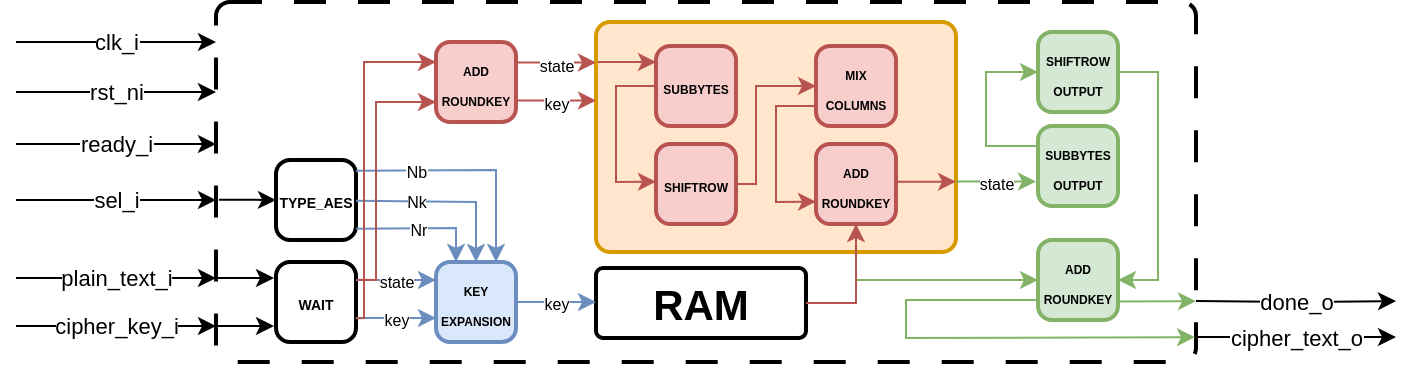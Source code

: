 <mxfile version="21.2.1" type="device">
  <diagram name="Page-1" id="syowfsKHFsxV_Me51-SX">
    <mxGraphModel dx="1123" dy="401" grid="0" gridSize="5" guides="1" tooltips="1" connect="1" arrows="1" fold="1" page="0" pageScale="1" pageWidth="850" pageHeight="1100" math="0" shadow="0">
      <root>
        <mxCell id="0" />
        <mxCell id="1" parent="0" />
        <mxCell id="SOpziabgbnz-NQojUkEX-2" value="" style="rounded=1;whiteSpace=wrap;html=1;absoluteArcSize=1;arcSize=14;strokeWidth=2;dashed=1;dashPattern=8 8;" vertex="1" parent="1">
          <mxGeometry x="40" y="200" width="490" height="180" as="geometry" />
        </mxCell>
        <mxCell id="SOpziabgbnz-NQojUkEX-1" value="&lt;b&gt;&lt;font style=&quot;font-size: 7px;&quot;&gt;TYPE_AES&lt;/font&gt;&lt;/b&gt;" style="rounded=1;whiteSpace=wrap;html=1;absoluteArcSize=1;arcSize=14;strokeWidth=2;" vertex="1" parent="1">
          <mxGeometry x="70" y="279" width="40" height="40" as="geometry" />
        </mxCell>
        <mxCell id="SOpziabgbnz-NQojUkEX-4" value="" style="endArrow=classic;html=1;rounded=0;" edge="1" parent="1">
          <mxGeometry relative="1" as="geometry">
            <mxPoint x="-60" y="220" as="sourcePoint" />
            <mxPoint x="40" y="220" as="targetPoint" />
          </mxGeometry>
        </mxCell>
        <mxCell id="SOpziabgbnz-NQojUkEX-5" value="clk_i" style="edgeLabel;resizable=0;html=1;align=center;verticalAlign=middle;" connectable="0" vertex="1" parent="SOpziabgbnz-NQojUkEX-4">
          <mxGeometry relative="1" as="geometry" />
        </mxCell>
        <mxCell id="SOpziabgbnz-NQojUkEX-6" value="" style="endArrow=classic;html=1;rounded=0;" edge="1" parent="1">
          <mxGeometry relative="1" as="geometry">
            <mxPoint x="-60" y="245" as="sourcePoint" />
            <mxPoint x="40" y="245" as="targetPoint" />
          </mxGeometry>
        </mxCell>
        <mxCell id="SOpziabgbnz-NQojUkEX-7" value="rst_ni" style="edgeLabel;resizable=0;html=1;align=center;verticalAlign=middle;" connectable="0" vertex="1" parent="SOpziabgbnz-NQojUkEX-6">
          <mxGeometry relative="1" as="geometry" />
        </mxCell>
        <mxCell id="SOpziabgbnz-NQojUkEX-8" value="" style="endArrow=classic;html=1;rounded=0;" edge="1" parent="1">
          <mxGeometry relative="1" as="geometry">
            <mxPoint x="-60" y="271" as="sourcePoint" />
            <mxPoint x="40" y="271" as="targetPoint" />
          </mxGeometry>
        </mxCell>
        <mxCell id="SOpziabgbnz-NQojUkEX-9" value="ready_i" style="edgeLabel;resizable=0;html=1;align=center;verticalAlign=middle;" connectable="0" vertex="1" parent="SOpziabgbnz-NQojUkEX-8">
          <mxGeometry relative="1" as="geometry" />
        </mxCell>
        <mxCell id="SOpziabgbnz-NQojUkEX-10" value="" style="endArrow=classic;html=1;rounded=0;" edge="1" parent="1">
          <mxGeometry relative="1" as="geometry">
            <mxPoint x="-60" y="299" as="sourcePoint" />
            <mxPoint x="40" y="299" as="targetPoint" />
          </mxGeometry>
        </mxCell>
        <mxCell id="SOpziabgbnz-NQojUkEX-11" value="sel_i" style="edgeLabel;resizable=0;html=1;align=center;verticalAlign=middle;" connectable="0" vertex="1" parent="SOpziabgbnz-NQojUkEX-10">
          <mxGeometry relative="1" as="geometry" />
        </mxCell>
        <mxCell id="SOpziabgbnz-NQojUkEX-12" value="" style="endArrow=classic;html=1;rounded=0;" edge="1" parent="1">
          <mxGeometry relative="1" as="geometry">
            <mxPoint x="-60" y="338" as="sourcePoint" />
            <mxPoint x="40" y="338" as="targetPoint" />
          </mxGeometry>
        </mxCell>
        <mxCell id="SOpziabgbnz-NQojUkEX-13" value="plain_text_i" style="edgeLabel;resizable=0;html=1;align=center;verticalAlign=middle;" connectable="0" vertex="1" parent="SOpziabgbnz-NQojUkEX-12">
          <mxGeometry relative="1" as="geometry" />
        </mxCell>
        <mxCell id="SOpziabgbnz-NQojUkEX-14" value="" style="endArrow=classic;html=1;rounded=0;" edge="1" parent="1">
          <mxGeometry relative="1" as="geometry">
            <mxPoint x="-60" y="362" as="sourcePoint" />
            <mxPoint x="40" y="362" as="targetPoint" />
          </mxGeometry>
        </mxCell>
        <mxCell id="SOpziabgbnz-NQojUkEX-15" value="cipher_key_i" style="edgeLabel;resizable=0;html=1;align=center;verticalAlign=middle;" connectable="0" vertex="1" parent="SOpziabgbnz-NQojUkEX-14">
          <mxGeometry relative="1" as="geometry" />
        </mxCell>
        <mxCell id="SOpziabgbnz-NQojUkEX-16" value="" style="endArrow=classic;html=1;rounded=0;exitX=0.003;exitY=0.549;exitDx=0;exitDy=0;exitPerimeter=0;entryX=0;entryY=0.5;entryDx=0;entryDy=0;" edge="1" parent="1" source="SOpziabgbnz-NQojUkEX-2" target="SOpziabgbnz-NQojUkEX-1">
          <mxGeometry width="50" height="50" relative="1" as="geometry">
            <mxPoint x="60" y="320" as="sourcePoint" />
            <mxPoint x="110" y="270" as="targetPoint" />
          </mxGeometry>
        </mxCell>
        <mxCell id="SOpziabgbnz-NQojUkEX-18" value="" style="endArrow=classic;html=1;rounded=0;entryX=0.75;entryY=0;entryDx=0;entryDy=0;fillColor=#dae8fc;strokeColor=#6c8ebf;" edge="1" parent="1" target="SOpziabgbnz-NQojUkEX-27">
          <mxGeometry relative="1" as="geometry">
            <mxPoint x="110" y="284.33" as="sourcePoint" />
            <mxPoint x="160" y="284.33" as="targetPoint" />
            <Array as="points">
              <mxPoint x="180" y="284" />
            </Array>
          </mxGeometry>
        </mxCell>
        <mxCell id="SOpziabgbnz-NQojUkEX-19" value="&lt;font style=&quot;font-size: 8px;&quot;&gt;Nb&lt;/font&gt;" style="edgeLabel;resizable=0;html=1;align=center;verticalAlign=middle;" connectable="0" vertex="1" parent="SOpziabgbnz-NQojUkEX-18">
          <mxGeometry relative="1" as="geometry">
            <mxPoint x="-28" as="offset" />
          </mxGeometry>
        </mxCell>
        <mxCell id="SOpziabgbnz-NQojUkEX-20" value="" style="endArrow=classic;html=1;rounded=0;entryX=0.5;entryY=0;entryDx=0;entryDy=0;fillColor=#dae8fc;strokeColor=#6c8ebf;" edge="1" parent="1" target="SOpziabgbnz-NQojUkEX-27">
          <mxGeometry relative="1" as="geometry">
            <mxPoint x="110" y="299.33" as="sourcePoint" />
            <mxPoint x="160" y="299.33" as="targetPoint" />
            <Array as="points">
              <mxPoint x="170" y="300" />
            </Array>
          </mxGeometry>
        </mxCell>
        <mxCell id="SOpziabgbnz-NQojUkEX-21" value="&lt;font style=&quot;font-size: 8px;&quot;&gt;Nk&lt;/font&gt;" style="edgeLabel;resizable=0;html=1;align=center;verticalAlign=middle;" connectable="0" vertex="1" parent="SOpziabgbnz-NQojUkEX-20">
          <mxGeometry relative="1" as="geometry">
            <mxPoint x="-15" y="-1" as="offset" />
          </mxGeometry>
        </mxCell>
        <mxCell id="SOpziabgbnz-NQojUkEX-22" value="" style="endArrow=classic;html=1;rounded=0;entryX=0.25;entryY=0;entryDx=0;entryDy=0;fillColor=#dae8fc;strokeColor=#6c8ebf;" edge="1" parent="1" target="SOpziabgbnz-NQojUkEX-27">
          <mxGeometry relative="1" as="geometry">
            <mxPoint x="110" y="313.33" as="sourcePoint" />
            <mxPoint x="160" y="313.33" as="targetPoint" />
            <Array as="points">
              <mxPoint x="160" y="313" />
            </Array>
          </mxGeometry>
        </mxCell>
        <mxCell id="SOpziabgbnz-NQojUkEX-23" value="&lt;font style=&quot;font-size: 8px;&quot;&gt;Nr&lt;/font&gt;" style="edgeLabel;resizable=0;html=1;align=center;verticalAlign=middle;" connectable="0" vertex="1" parent="SOpziabgbnz-NQojUkEX-22">
          <mxGeometry relative="1" as="geometry">
            <mxPoint x="-3" as="offset" />
          </mxGeometry>
        </mxCell>
        <mxCell id="SOpziabgbnz-NQojUkEX-24" value="&lt;span style=&quot;font-size: 7px;&quot;&gt;&lt;b&gt;WAIT&lt;/b&gt;&lt;/span&gt;" style="rounded=1;whiteSpace=wrap;html=1;absoluteArcSize=1;arcSize=14;strokeWidth=2;" vertex="1" parent="1">
          <mxGeometry x="70" y="330" width="40" height="40" as="geometry" />
        </mxCell>
        <mxCell id="SOpziabgbnz-NQojUkEX-25" value="" style="endArrow=classic;html=1;rounded=0;exitX=0.003;exitY=0.549;exitDx=0;exitDy=0;exitPerimeter=0;entryX=0;entryY=0.5;entryDx=0;entryDy=0;" edge="1" parent="1">
          <mxGeometry width="50" height="50" relative="1" as="geometry">
            <mxPoint x="40" y="338" as="sourcePoint" />
            <mxPoint x="69" y="338" as="targetPoint" />
          </mxGeometry>
        </mxCell>
        <mxCell id="SOpziabgbnz-NQojUkEX-26" value="" style="endArrow=classic;html=1;rounded=0;exitX=0.003;exitY=0.549;exitDx=0;exitDy=0;exitPerimeter=0;entryX=0;entryY=0.5;entryDx=0;entryDy=0;" edge="1" parent="1">
          <mxGeometry width="50" height="50" relative="1" as="geometry">
            <mxPoint x="40" y="362" as="sourcePoint" />
            <mxPoint x="69" y="362" as="targetPoint" />
          </mxGeometry>
        </mxCell>
        <mxCell id="SOpziabgbnz-NQojUkEX-27" value="&lt;span style=&quot;font-size: 6px;&quot;&gt;&lt;b&gt;KEY&lt;br&gt;EXPANSION&lt;br&gt;&lt;/b&gt;&lt;/span&gt;" style="rounded=1;whiteSpace=wrap;html=1;absoluteArcSize=1;arcSize=14;strokeWidth=2;fillColor=#dae8fc;strokeColor=#6c8ebf;" vertex="1" parent="1">
          <mxGeometry x="150" y="330" width="40" height="40" as="geometry" />
        </mxCell>
        <mxCell id="SOpziabgbnz-NQojUkEX-29" value="" style="endArrow=classic;html=1;rounded=0;entryX=0;entryY=0.5;entryDx=0;entryDy=0;fillColor=#dae8fc;strokeColor=#6c8ebf;" edge="1" parent="1">
          <mxGeometry relative="1" as="geometry">
            <mxPoint x="110" y="358" as="sourcePoint" />
            <mxPoint x="150" y="358" as="targetPoint" />
          </mxGeometry>
        </mxCell>
        <mxCell id="SOpziabgbnz-NQojUkEX-30" value="&lt;font style=&quot;font-size: 8px;&quot;&gt;key&lt;/font&gt;" style="edgeLabel;resizable=0;html=1;align=center;verticalAlign=middle;" connectable="0" vertex="1" parent="SOpziabgbnz-NQojUkEX-29">
          <mxGeometry relative="1" as="geometry" />
        </mxCell>
        <mxCell id="SOpziabgbnz-NQojUkEX-75" style="edgeStyle=orthogonalEdgeStyle;rounded=0;orthogonalLoop=1;jettySize=auto;html=1;entryX=0;entryY=0.5;entryDx=0;entryDy=0;fillColor=#d5e8d4;strokeColor=#82b366;exitX=1;exitY=0.5;exitDx=0;exitDy=0;" edge="1" parent="1" source="SOpziabgbnz-NQojUkEX-32" target="SOpziabgbnz-NQojUkEX-73">
          <mxGeometry relative="1" as="geometry">
            <Array as="points">
              <mxPoint x="360" y="351" />
              <mxPoint x="360" y="339" />
            </Array>
          </mxGeometry>
        </mxCell>
        <mxCell id="SOpziabgbnz-NQojUkEX-32" value="&lt;b&gt;&lt;font style=&quot;font-size: 21px;&quot;&gt;RAM&lt;/font&gt;&lt;/b&gt;" style="rounded=1;whiteSpace=wrap;html=1;absoluteArcSize=1;arcSize=7;strokeWidth=2;" vertex="1" parent="1">
          <mxGeometry x="230" y="333" width="105" height="35" as="geometry" />
        </mxCell>
        <mxCell id="SOpziabgbnz-NQojUkEX-34" value="" style="endArrow=classic;html=1;rounded=0;entryX=0;entryY=0.5;entryDx=0;entryDy=0;fillColor=#dae8fc;strokeColor=#6c8ebf;" edge="1" parent="1">
          <mxGeometry relative="1" as="geometry">
            <mxPoint x="190" y="350" as="sourcePoint" />
            <mxPoint x="230" y="350" as="targetPoint" />
          </mxGeometry>
        </mxCell>
        <mxCell id="SOpziabgbnz-NQojUkEX-35" value="&lt;font style=&quot;font-size: 8px;&quot;&gt;key&lt;/font&gt;" style="edgeLabel;resizable=0;html=1;align=center;verticalAlign=middle;" connectable="0" vertex="1" parent="SOpziabgbnz-NQojUkEX-34">
          <mxGeometry relative="1" as="geometry" />
        </mxCell>
        <mxCell id="SOpziabgbnz-NQojUkEX-37" value="&lt;b style=&quot;font-size: 6px;&quot;&gt;&lt;font style=&quot;font-size: 6px;&quot;&gt;ADD&lt;br&gt;ROUNDKEY&lt;br&gt;&lt;/font&gt;&lt;/b&gt;" style="rounded=1;whiteSpace=wrap;html=1;absoluteArcSize=1;arcSize=14;strokeWidth=2;fillColor=#f8cecc;strokeColor=#b85450;" vertex="1" parent="1">
          <mxGeometry x="150" y="220" width="40" height="40" as="geometry" />
        </mxCell>
        <mxCell id="SOpziabgbnz-NQojUkEX-39" value="" style="endArrow=classic;html=1;rounded=0;entryX=0;entryY=0.5;entryDx=0;entryDy=0;fillColor=#dae8fc;strokeColor=#6c8ebf;" edge="1" parent="1">
          <mxGeometry relative="1" as="geometry">
            <mxPoint x="110" y="339" as="sourcePoint" />
            <mxPoint x="150" y="339" as="targetPoint" />
          </mxGeometry>
        </mxCell>
        <mxCell id="SOpziabgbnz-NQojUkEX-40" value="&lt;span style=&quot;font-size: 8px;&quot;&gt;state&lt;/span&gt;" style="edgeLabel;resizable=0;html=1;align=center;verticalAlign=middle;" connectable="0" vertex="1" parent="SOpziabgbnz-NQojUkEX-39">
          <mxGeometry relative="1" as="geometry" />
        </mxCell>
        <mxCell id="SOpziabgbnz-NQojUkEX-44" value="" style="endArrow=classic;html=1;rounded=0;exitX=1.007;exitY=0.221;exitDx=0;exitDy=0;exitPerimeter=0;entryX=0;entryY=0.75;entryDx=0;entryDy=0;fillColor=#f8cecc;strokeColor=#b85450;" edge="1" parent="1" source="SOpziabgbnz-NQojUkEX-24" target="SOpziabgbnz-NQojUkEX-37">
          <mxGeometry width="50" height="50" relative="1" as="geometry">
            <mxPoint x="110" y="330" as="sourcePoint" />
            <mxPoint x="139" y="330" as="targetPoint" />
            <Array as="points">
              <mxPoint x="120" y="339" />
              <mxPoint x="120" y="309" />
              <mxPoint x="120" y="250" />
            </Array>
          </mxGeometry>
        </mxCell>
        <mxCell id="SOpziabgbnz-NQojUkEX-45" value="" style="endArrow=classic;html=1;rounded=0;exitX=0.996;exitY=0.702;exitDx=0;exitDy=0;exitPerimeter=0;entryX=0;entryY=0.25;entryDx=0;entryDy=0;fillColor=#f8cecc;strokeColor=#b85450;" edge="1" parent="1" source="SOpziabgbnz-NQojUkEX-24" target="SOpziabgbnz-NQojUkEX-37">
          <mxGeometry width="50" height="50" relative="1" as="geometry">
            <mxPoint x="104" y="358.08" as="sourcePoint" />
            <mxPoint x="224" y="289" as="targetPoint" />
            <Array as="points">
              <mxPoint x="114" y="358" />
              <mxPoint x="114" y="320" />
              <mxPoint x="114" y="289" />
              <mxPoint x="114" y="230" />
            </Array>
          </mxGeometry>
        </mxCell>
        <mxCell id="SOpziabgbnz-NQojUkEX-46" value="" style="rounded=1;whiteSpace=wrap;html=1;absoluteArcSize=1;arcSize=14;strokeWidth=2;fillColor=#ffe6cc;strokeColor=#d79b00;" vertex="1" parent="1">
          <mxGeometry x="230" y="210" width="180" height="115" as="geometry" />
        </mxCell>
        <mxCell id="SOpziabgbnz-NQojUkEX-48" value="" style="endArrow=classic;html=1;rounded=0;entryX=0;entryY=0.5;entryDx=0;entryDy=0;fillColor=#f8cecc;strokeColor=#b85450;" edge="1" parent="1">
          <mxGeometry relative="1" as="geometry">
            <mxPoint x="190" y="249.3" as="sourcePoint" />
            <mxPoint x="230" y="249.3" as="targetPoint" />
          </mxGeometry>
        </mxCell>
        <mxCell id="SOpziabgbnz-NQojUkEX-49" value="&lt;font style=&quot;font-size: 8px;&quot;&gt;key&lt;/font&gt;" style="edgeLabel;resizable=0;html=1;align=center;verticalAlign=middle;" connectable="0" vertex="1" parent="SOpziabgbnz-NQojUkEX-48">
          <mxGeometry relative="1" as="geometry" />
        </mxCell>
        <mxCell id="SOpziabgbnz-NQojUkEX-50" value="" style="endArrow=classic;html=1;rounded=0;entryX=0;entryY=0.5;entryDx=0;entryDy=0;fillColor=#f8cecc;strokeColor=#b85450;" edge="1" parent="1">
          <mxGeometry relative="1" as="geometry">
            <mxPoint x="190" y="230.3" as="sourcePoint" />
            <mxPoint x="230" y="230.3" as="targetPoint" />
          </mxGeometry>
        </mxCell>
        <mxCell id="SOpziabgbnz-NQojUkEX-51" value="&lt;span style=&quot;font-size: 8px;&quot;&gt;state&lt;/span&gt;" style="edgeLabel;resizable=0;html=1;align=center;verticalAlign=middle;" connectable="0" vertex="1" parent="SOpziabgbnz-NQojUkEX-50">
          <mxGeometry relative="1" as="geometry" />
        </mxCell>
        <mxCell id="SOpziabgbnz-NQojUkEX-52" value="&lt;b style=&quot;font-size: 6px;&quot;&gt;&lt;font style=&quot;font-size: 6px;&quot;&gt;SUBBYTES&lt;br&gt;&lt;/font&gt;&lt;/b&gt;" style="rounded=1;whiteSpace=wrap;html=1;absoluteArcSize=1;arcSize=14;strokeWidth=2;fillColor=#f8cecc;strokeColor=#b85450;" vertex="1" parent="1">
          <mxGeometry x="260" y="222" width="40" height="40" as="geometry" />
        </mxCell>
        <mxCell id="SOpziabgbnz-NQojUkEX-53" value="&lt;b style=&quot;font-size: 6px;&quot;&gt;&lt;font style=&quot;font-size: 6px;&quot;&gt;MIX&lt;br&gt;COLUMNS&lt;br&gt;&lt;/font&gt;&lt;/b&gt;" style="rounded=1;whiteSpace=wrap;html=1;absoluteArcSize=1;arcSize=14;strokeWidth=2;fillColor=#f8cecc;strokeColor=#b85450;" vertex="1" parent="1">
          <mxGeometry x="340" y="222" width="40" height="40" as="geometry" />
        </mxCell>
        <mxCell id="SOpziabgbnz-NQojUkEX-54" value="&lt;b style=&quot;font-size: 6px;&quot;&gt;&lt;font style=&quot;font-size: 6px;&quot;&gt;ADD&lt;br&gt;ROUNDKEY&lt;br&gt;&lt;/font&gt;&lt;/b&gt;" style="rounded=1;whiteSpace=wrap;html=1;absoluteArcSize=1;arcSize=14;strokeWidth=2;fillColor=#f8cecc;strokeColor=#b85450;" vertex="1" parent="1">
          <mxGeometry x="340" y="271" width="40" height="40" as="geometry" />
        </mxCell>
        <mxCell id="SOpziabgbnz-NQojUkEX-61" style="edgeStyle=orthogonalEdgeStyle;rounded=0;orthogonalLoop=1;jettySize=auto;html=1;entryX=0;entryY=0.5;entryDx=0;entryDy=0;fillColor=#f8cecc;strokeColor=#b85450;" edge="1" parent="1" source="SOpziabgbnz-NQojUkEX-55" target="SOpziabgbnz-NQojUkEX-53">
          <mxGeometry relative="1" as="geometry">
            <Array as="points">
              <mxPoint x="310" y="291" />
              <mxPoint x="310" y="242" />
            </Array>
          </mxGeometry>
        </mxCell>
        <mxCell id="SOpziabgbnz-NQojUkEX-55" value="&lt;b style=&quot;font-size: 6px;&quot;&gt;&lt;font style=&quot;font-size: 6px;&quot;&gt;SHIFTROW&lt;br&gt;&lt;/font&gt;&lt;/b&gt;" style="rounded=1;whiteSpace=wrap;html=1;absoluteArcSize=1;arcSize=14;strokeWidth=2;fillColor=#f8cecc;strokeColor=#b85450;" vertex="1" parent="1">
          <mxGeometry x="260" y="271" width="40" height="40" as="geometry" />
        </mxCell>
        <mxCell id="SOpziabgbnz-NQojUkEX-59" value="" style="endArrow=classic;html=1;rounded=0;exitX=0.003;exitY=0.549;exitDx=0;exitDy=0;exitPerimeter=0;entryX=0;entryY=0.5;entryDx=0;entryDy=0;fillColor=#f8cecc;strokeColor=#b85450;" edge="1" parent="1">
          <mxGeometry width="50" height="50" relative="1" as="geometry">
            <mxPoint x="231" y="230" as="sourcePoint" />
            <mxPoint x="260" y="230" as="targetPoint" />
          </mxGeometry>
        </mxCell>
        <mxCell id="SOpziabgbnz-NQojUkEX-60" value="" style="endArrow=classic;html=1;rounded=0;exitX=0;exitY=0.5;exitDx=0;exitDy=0;entryX=0;entryY=0.5;entryDx=0;entryDy=0;fillColor=#f8cecc;strokeColor=#b85450;" edge="1" parent="1" source="SOpziabgbnz-NQojUkEX-52">
          <mxGeometry width="50" height="50" relative="1" as="geometry">
            <mxPoint x="231" y="289.83" as="sourcePoint" />
            <mxPoint x="260" y="289.83" as="targetPoint" />
            <Array as="points">
              <mxPoint x="240" y="242" />
              <mxPoint x="240" y="290" />
            </Array>
          </mxGeometry>
        </mxCell>
        <mxCell id="SOpziabgbnz-NQojUkEX-63" value="" style="endArrow=classic;html=1;rounded=0;exitX=0;exitY=0.5;exitDx=0;exitDy=0;entryX=0;entryY=0.5;entryDx=0;entryDy=0;fillColor=#f8cecc;strokeColor=#b85450;" edge="1" parent="1">
          <mxGeometry width="50" height="50" relative="1" as="geometry">
            <mxPoint x="340" y="252" as="sourcePoint" />
            <mxPoint x="340" y="299.83" as="targetPoint" />
            <Array as="points">
              <mxPoint x="320" y="252" />
              <mxPoint x="320" y="300" />
            </Array>
          </mxGeometry>
        </mxCell>
        <mxCell id="SOpziabgbnz-NQojUkEX-64" style="edgeStyle=orthogonalEdgeStyle;rounded=0;orthogonalLoop=1;jettySize=auto;html=1;entryX=0.5;entryY=1;entryDx=0;entryDy=0;fillColor=#f8cecc;strokeColor=#b85450;" edge="1" parent="1" source="SOpziabgbnz-NQojUkEX-32" target="SOpziabgbnz-NQojUkEX-54">
          <mxGeometry relative="1" as="geometry" />
        </mxCell>
        <mxCell id="SOpziabgbnz-NQojUkEX-66" value="" style="endArrow=classic;html=1;rounded=0;exitX=0.003;exitY=0.549;exitDx=0;exitDy=0;exitPerimeter=0;entryX=0;entryY=0.5;entryDx=0;entryDy=0;fillColor=#f8cecc;strokeColor=#b85450;" edge="1" parent="1">
          <mxGeometry width="50" height="50" relative="1" as="geometry">
            <mxPoint x="381" y="289.83" as="sourcePoint" />
            <mxPoint x="410" y="289.83" as="targetPoint" />
          </mxGeometry>
        </mxCell>
        <mxCell id="SOpziabgbnz-NQojUkEX-67" value="&lt;b style=&quot;font-size: 6px;&quot;&gt;&lt;font style=&quot;font-size: 6px;&quot;&gt;SUBBYTES&lt;br&gt;OUTPUT&lt;br&gt;&lt;/font&gt;&lt;/b&gt;" style="rounded=1;whiteSpace=wrap;html=1;absoluteArcSize=1;arcSize=14;strokeWidth=2;fillColor=#d5e8d4;strokeColor=#82b366;" vertex="1" parent="1">
          <mxGeometry x="451" y="262" width="40" height="40" as="geometry" />
        </mxCell>
        <mxCell id="SOpziabgbnz-NQojUkEX-74" style="edgeStyle=orthogonalEdgeStyle;rounded=0;orthogonalLoop=1;jettySize=auto;html=1;entryX=1;entryY=0.5;entryDx=0;entryDy=0;fillColor=#d5e8d4;strokeColor=#82b366;" edge="1" parent="1" source="SOpziabgbnz-NQojUkEX-68" target="SOpziabgbnz-NQojUkEX-73">
          <mxGeometry relative="1" as="geometry">
            <Array as="points">
              <mxPoint x="511" y="235" />
              <mxPoint x="511" y="339" />
            </Array>
          </mxGeometry>
        </mxCell>
        <mxCell id="SOpziabgbnz-NQojUkEX-68" value="&lt;b style=&quot;font-size: 6px;&quot;&gt;&lt;font style=&quot;font-size: 6px;&quot;&gt;SHIFTROW&lt;br&gt;OUTPUT&lt;br&gt;&lt;/font&gt;&lt;/b&gt;" style="rounded=1;whiteSpace=wrap;html=1;absoluteArcSize=1;arcSize=14;strokeWidth=2;fillColor=#d5e8d4;strokeColor=#82b366;" vertex="1" parent="1">
          <mxGeometry x="451" y="215" width="40" height="40" as="geometry" />
        </mxCell>
        <mxCell id="SOpziabgbnz-NQojUkEX-70" value="" style="endArrow=classic;html=1;rounded=0;entryX=0;entryY=0.5;entryDx=0;entryDy=0;fillColor=#d5e8d4;strokeColor=#82b366;" edge="1" parent="1">
          <mxGeometry relative="1" as="geometry">
            <mxPoint x="410" y="289.8" as="sourcePoint" />
            <mxPoint x="450" y="289.8" as="targetPoint" />
          </mxGeometry>
        </mxCell>
        <mxCell id="SOpziabgbnz-NQojUkEX-71" value="&lt;span style=&quot;font-size: 8px;&quot;&gt;state&lt;/span&gt;" style="edgeLabel;resizable=0;html=1;align=center;verticalAlign=middle;" connectable="0" vertex="1" parent="SOpziabgbnz-NQojUkEX-70">
          <mxGeometry relative="1" as="geometry" />
        </mxCell>
        <mxCell id="SOpziabgbnz-NQojUkEX-72" value="" style="endArrow=classic;html=1;rounded=0;exitX=0;exitY=0.25;exitDx=0;exitDy=0;entryX=0;entryY=0.5;entryDx=0;entryDy=0;fillColor=#d5e8d4;strokeColor=#82b366;" edge="1" parent="1" source="SOpziabgbnz-NQojUkEX-67" target="SOpziabgbnz-NQojUkEX-68">
          <mxGeometry width="50" height="50" relative="1" as="geometry">
            <mxPoint x="445" y="225" as="sourcePoint" />
            <mxPoint x="445" y="272.83" as="targetPoint" />
            <Array as="points">
              <mxPoint x="435" y="272" />
              <mxPoint x="425" y="272" />
              <mxPoint x="425" y="235" />
            </Array>
          </mxGeometry>
        </mxCell>
        <mxCell id="SOpziabgbnz-NQojUkEX-73" value="&lt;b style=&quot;font-size: 6px;&quot;&gt;&lt;font style=&quot;font-size: 6px;&quot;&gt;ADD&lt;br&gt;ROUNDKEY&lt;br&gt;&lt;/font&gt;&lt;/b&gt;" style="rounded=1;whiteSpace=wrap;html=1;absoluteArcSize=1;arcSize=14;strokeWidth=2;fillColor=#d5e8d4;strokeColor=#82b366;" vertex="1" parent="1">
          <mxGeometry x="451" y="319" width="40" height="40" as="geometry" />
        </mxCell>
        <mxCell id="SOpziabgbnz-NQojUkEX-77" value="" style="endArrow=classic;html=1;rounded=0;exitX=0;exitY=0.75;exitDx=0;exitDy=0;fillColor=#d5e8d4;strokeColor=#82b366;entryX=0.999;entryY=0.931;entryDx=0;entryDy=0;entryPerimeter=0;" edge="1" parent="1" source="SOpziabgbnz-NQojUkEX-73" target="SOpziabgbnz-NQojUkEX-2">
          <mxGeometry width="50" height="50" relative="1" as="geometry">
            <mxPoint x="385" y="365" as="sourcePoint" />
            <mxPoint x="385" y="380" as="targetPoint" />
            <Array as="points">
              <mxPoint x="385" y="349" />
              <mxPoint x="385" y="368" />
            </Array>
          </mxGeometry>
        </mxCell>
        <mxCell id="SOpziabgbnz-NQojUkEX-78" value="" style="endArrow=classic;html=1;rounded=0;" edge="1" parent="1">
          <mxGeometry relative="1" as="geometry">
            <mxPoint x="530" y="367.52" as="sourcePoint" />
            <mxPoint x="630" y="367.52" as="targetPoint" />
          </mxGeometry>
        </mxCell>
        <mxCell id="SOpziabgbnz-NQojUkEX-79" value="cipher_text_o" style="edgeLabel;resizable=0;html=1;align=center;verticalAlign=middle;" connectable="0" vertex="1" parent="SOpziabgbnz-NQojUkEX-78">
          <mxGeometry relative="1" as="geometry" />
        </mxCell>
        <mxCell id="SOpziabgbnz-NQojUkEX-80" value="" style="endArrow=classic;html=1;rounded=0;exitX=0.003;exitY=0.549;exitDx=0;exitDy=0;exitPerimeter=0;entryX=1;entryY=0.831;entryDx=0;entryDy=0;fillColor=#d5e8d4;strokeColor=#82b366;entryPerimeter=0;" edge="1" parent="1" target="SOpziabgbnz-NQojUkEX-2">
          <mxGeometry width="50" height="50" relative="1" as="geometry">
            <mxPoint x="491" y="349.8" as="sourcePoint" />
            <mxPoint x="520" y="349.8" as="targetPoint" />
          </mxGeometry>
        </mxCell>
        <mxCell id="SOpziabgbnz-NQojUkEX-82" value="" style="endArrow=classic;html=1;rounded=0;" edge="1" parent="1">
          <mxGeometry relative="1" as="geometry">
            <mxPoint x="530" y="349.52" as="sourcePoint" />
            <mxPoint x="630" y="349.52" as="targetPoint" />
            <Array as="points">
              <mxPoint x="585" y="350" />
            </Array>
          </mxGeometry>
        </mxCell>
        <mxCell id="SOpziabgbnz-NQojUkEX-83" value="done_o" style="edgeLabel;resizable=0;html=1;align=center;verticalAlign=middle;" connectable="0" vertex="1" parent="SOpziabgbnz-NQojUkEX-82">
          <mxGeometry relative="1" as="geometry" />
        </mxCell>
      </root>
    </mxGraphModel>
  </diagram>
</mxfile>
